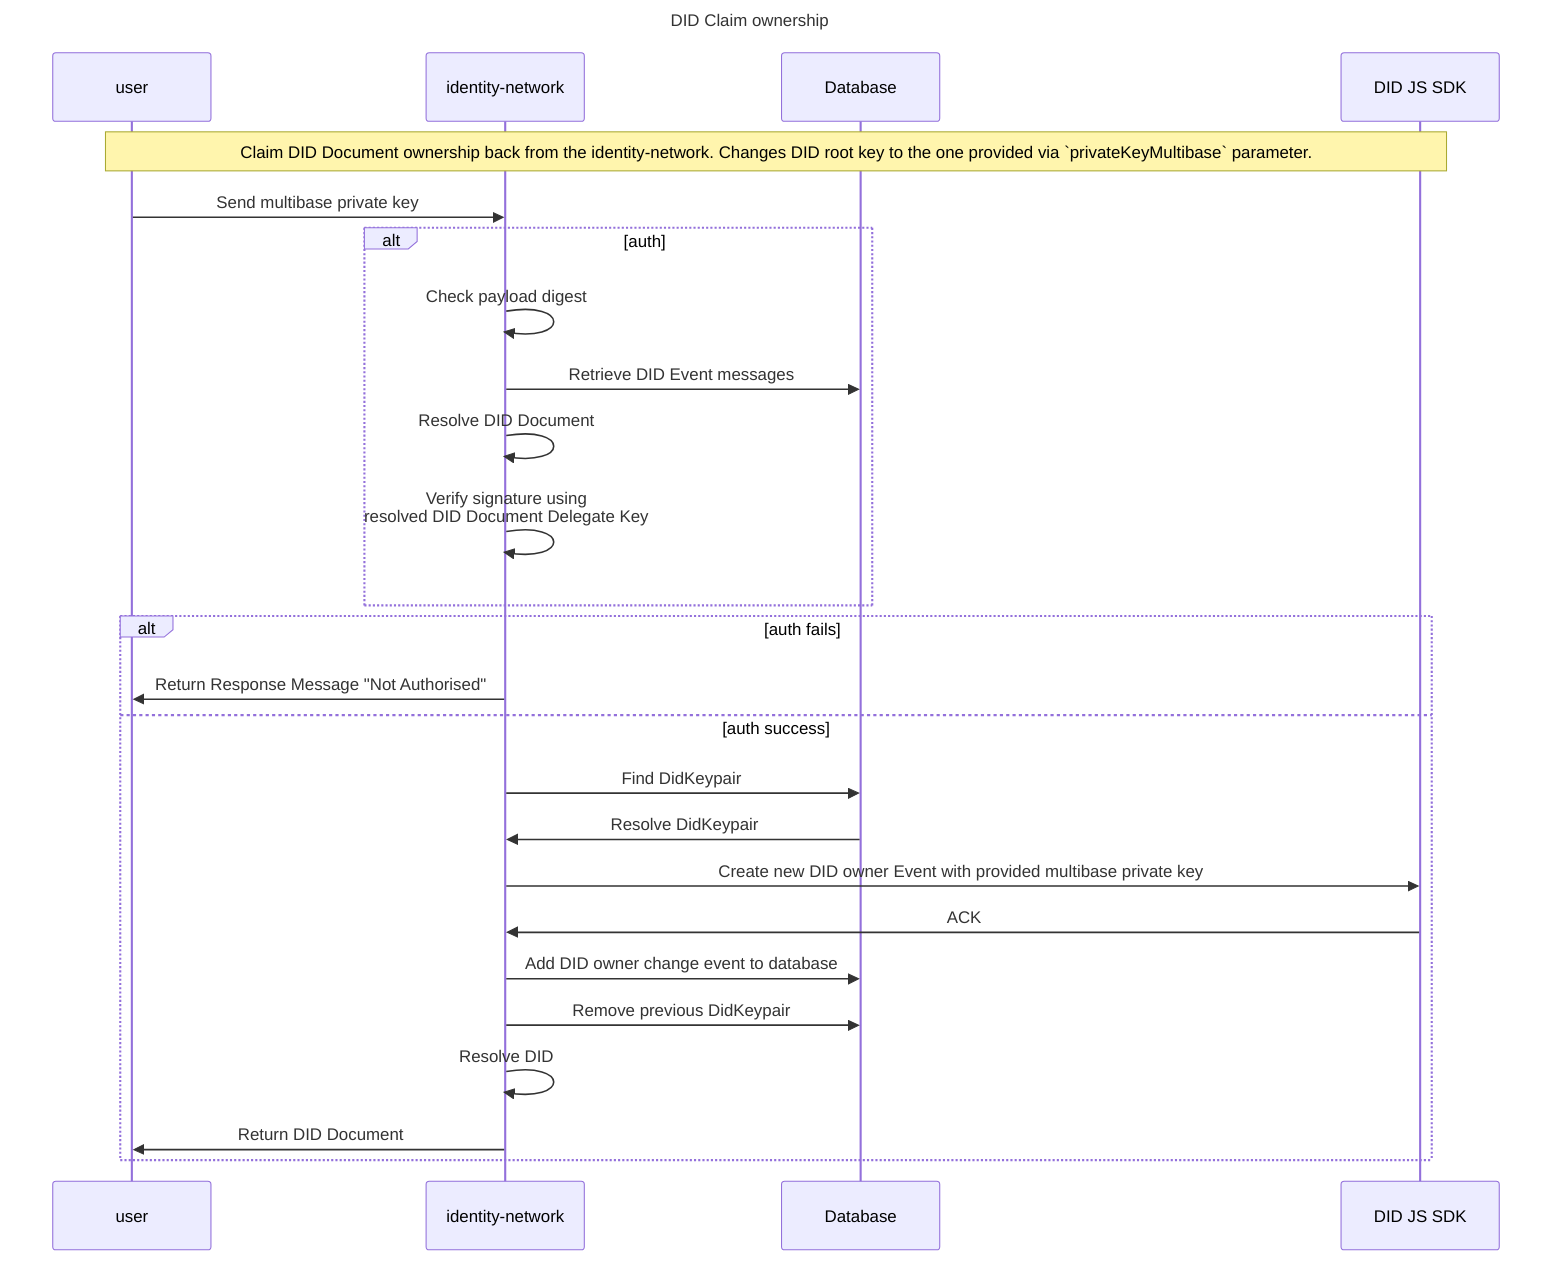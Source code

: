 sequenceDiagram
Title: DID Claim ownership

participant user as user
participant API as identity-network
participant DB as Database
participant SDK as DID JS SDK


note over user, SDK: Claim DID Document ownership back from the identity-network. Changes DID root key to the one provided via `privateKeyMultibase` parameter.
user ->> API: Send multibase private key
alt auth
API ->> API: Check payload digest
API ->> DB: Retrieve DID Event messages
API ->> API: Resolve DID Document
API ->> API: Verify signature using <br> resolved DID Document Delegate Key
end 
alt auth fails
API ->> user: Return Response Message "Not Authorised"
else auth success
API ->> DB: Find DidKeypair
DB ->> API: Resolve DidKeypair
API ->> SDK: Create new DID owner Event with provided multibase private key 
SDK ->> API: ACK 
API ->> DB: Add DID owner change event to database
API ->> DB: Remove previous DidKeypair
API ->> API: Resolve DID
API ->> user: Return DID Document
end